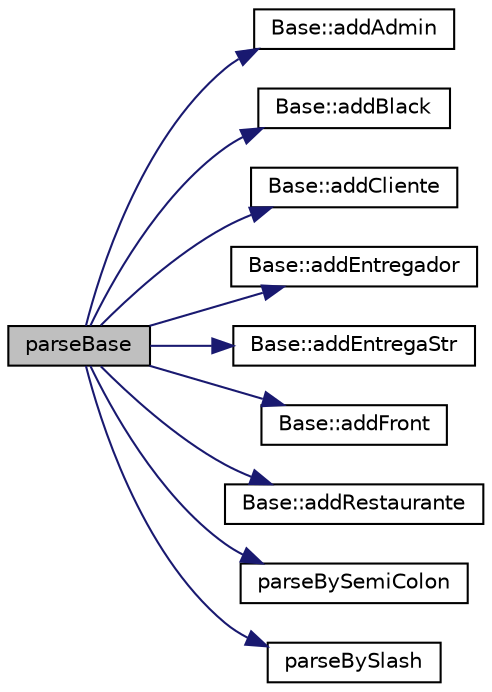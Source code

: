 digraph "parseBase"
{
 // LATEX_PDF_SIZE
  edge [fontname="Helvetica",fontsize="10",labelfontname="Helvetica",labelfontsize="10"];
  node [fontname="Helvetica",fontsize="10",shape=record];
  rankdir="LR";
  Node1 [label="parseBase",height=0.2,width=0.4,color="black", fillcolor="grey75", style="filled", fontcolor="black",tooltip="Processa informacao de modo a criar uma base da empresa."];
  Node1 -> Node2 [color="midnightblue",fontsize="10",style="solid",fontname="Helvetica"];
  Node2 [label="Base::addAdmin",height=0.2,width=0.4,color="black", fillcolor="white", style="filled",URL="$class_base.html#ab6963189ff0baf4586f768cb38f51389",tooltip="Adder de um administrativo."];
  Node1 -> Node3 [color="midnightblue",fontsize="10",style="solid",fontname="Helvetica"];
  Node3 [label="Base::addBlack",height=0.2,width=0.4,color="black", fillcolor="white", style="filled",URL="$class_base.html#a38e5e57fd4ebee40a932147dd0ab4034",tooltip="Adder de um cliente a lista negra."];
  Node1 -> Node4 [color="midnightblue",fontsize="10",style="solid",fontname="Helvetica"];
  Node4 [label="Base::addCliente",height=0.2,width=0.4,color="black", fillcolor="white", style="filled",URL="$class_base.html#a0ad51c049a15aa884aac28fdf5c4ac98",tooltip="Adder de um cliente."];
  Node1 -> Node5 [color="midnightblue",fontsize="10",style="solid",fontname="Helvetica"];
  Node5 [label="Base::addEntregador",height=0.2,width=0.4,color="black", fillcolor="white", style="filled",URL="$class_base.html#af8481f606eaab596ffd49da59eb74764",tooltip="Adder de um entregador."];
  Node1 -> Node6 [color="midnightblue",fontsize="10",style="solid",fontname="Helvetica"];
  Node6 [label="Base::addEntregaStr",height=0.2,width=0.4,color="black", fillcolor="white", style="filled",URL="$class_base.html#a29248b9a28fad82a46be74a0b78f6bbf",tooltip="Adder de uma entrega."];
  Node1 -> Node7 [color="midnightblue",fontsize="10",style="solid",fontname="Helvetica"];
  Node7 [label="Base::addFront",height=0.2,width=0.4,color="black", fillcolor="white", style="filled",URL="$class_base.html#a2ade2b263ea0dcc694597f400aaa6616",tooltip="Adder de um concelho."];
  Node1 -> Node8 [color="midnightblue",fontsize="10",style="solid",fontname="Helvetica"];
  Node8 [label="Base::addRestaurante",height=0.2,width=0.4,color="black", fillcolor="white", style="filled",URL="$class_base.html#aaedd03d90334509008773adc9cdf92a2",tooltip="Adder de um restaurante."];
  Node1 -> Node9 [color="midnightblue",fontsize="10",style="solid",fontname="Helvetica"];
  Node9 [label="parseBySemiColon",height=0.2,width=0.4,color="black", fillcolor="white", style="filled",URL="$_utils_8cpp.html#ad18a418ac3584aad8e272711bbfc5fb8",tooltip="Separa os diferentes elementos de uma string separados por ponto e virgula."];
  Node1 -> Node10 [color="midnightblue",fontsize="10",style="solid",fontname="Helvetica"];
  Node10 [label="parseBySlash",height=0.2,width=0.4,color="black", fillcolor="white", style="filled",URL="$_utils_8cpp.html#a0e9bfe79fe6df98794888c29ae60d87c",tooltip="Separa os diferentes elementos de uma string separados por barra."];
}

